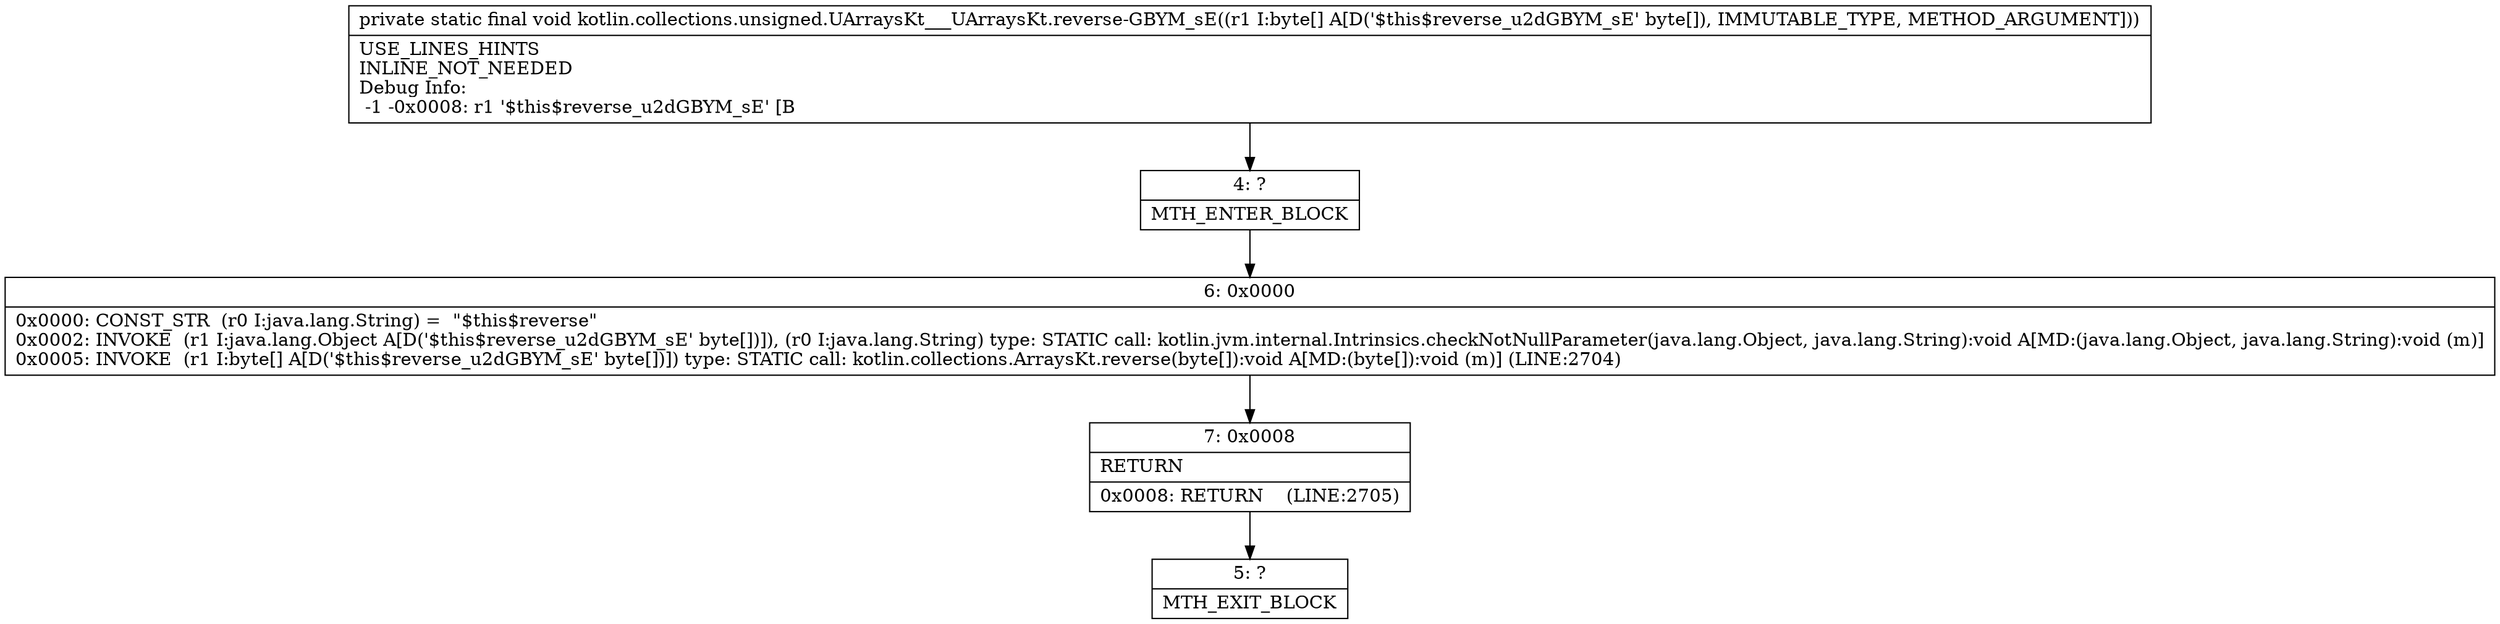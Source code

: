 digraph "CFG forkotlin.collections.unsigned.UArraysKt___UArraysKt.reverse\-GBYM_sE([B)V" {
Node_4 [shape=record,label="{4\:\ ?|MTH_ENTER_BLOCK\l}"];
Node_6 [shape=record,label="{6\:\ 0x0000|0x0000: CONST_STR  (r0 I:java.lang.String) =  \"$this$reverse\" \l0x0002: INVOKE  (r1 I:java.lang.Object A[D('$this$reverse_u2dGBYM_sE' byte[])]), (r0 I:java.lang.String) type: STATIC call: kotlin.jvm.internal.Intrinsics.checkNotNullParameter(java.lang.Object, java.lang.String):void A[MD:(java.lang.Object, java.lang.String):void (m)]\l0x0005: INVOKE  (r1 I:byte[] A[D('$this$reverse_u2dGBYM_sE' byte[])]) type: STATIC call: kotlin.collections.ArraysKt.reverse(byte[]):void A[MD:(byte[]):void (m)] (LINE:2704)\l}"];
Node_7 [shape=record,label="{7\:\ 0x0008|RETURN\l|0x0008: RETURN    (LINE:2705)\l}"];
Node_5 [shape=record,label="{5\:\ ?|MTH_EXIT_BLOCK\l}"];
MethodNode[shape=record,label="{private static final void kotlin.collections.unsigned.UArraysKt___UArraysKt.reverse\-GBYM_sE((r1 I:byte[] A[D('$this$reverse_u2dGBYM_sE' byte[]), IMMUTABLE_TYPE, METHOD_ARGUMENT]))  | USE_LINES_HINTS\lINLINE_NOT_NEEDED\lDebug Info:\l  \-1 \-0x0008: r1 '$this$reverse_u2dGBYM_sE' [B\l}"];
MethodNode -> Node_4;Node_4 -> Node_6;
Node_6 -> Node_7;
Node_7 -> Node_5;
}

